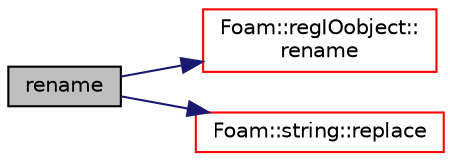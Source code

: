 digraph "rename"
{
  bgcolor="transparent";
  edge [fontname="Helvetica",fontsize="10",labelfontname="Helvetica",labelfontsize="10"];
  node [fontname="Helvetica",fontsize="10",shape=record];
  rankdir="LR";
  Node3368 [label="rename",height=0.2,width=0.4,color="black", fillcolor="grey75", style="filled", fontcolor="black"];
  Node3368 -> Node3369 [color="midnightblue",fontsize="10",style="solid",fontname="Helvetica"];
  Node3369 [label="Foam::regIOobject::\lrename",height=0.2,width=0.4,color="red",URL="$a27441.html#af41376d1e0031e06613d5ce3c740cf7d",tooltip="Rename. "];
  Node3368 -> Node3693 [color="midnightblue",fontsize="10",style="solid",fontname="Helvetica"];
  Node3693 [label="Foam::string::replace",height=0.2,width=0.4,color="red",URL="$a29557.html#a7e6adc1b53baf219bd57e7c9fa7b9f4b",tooltip="Replace first occurence of sub-string oldStr with newStr. "];
}
